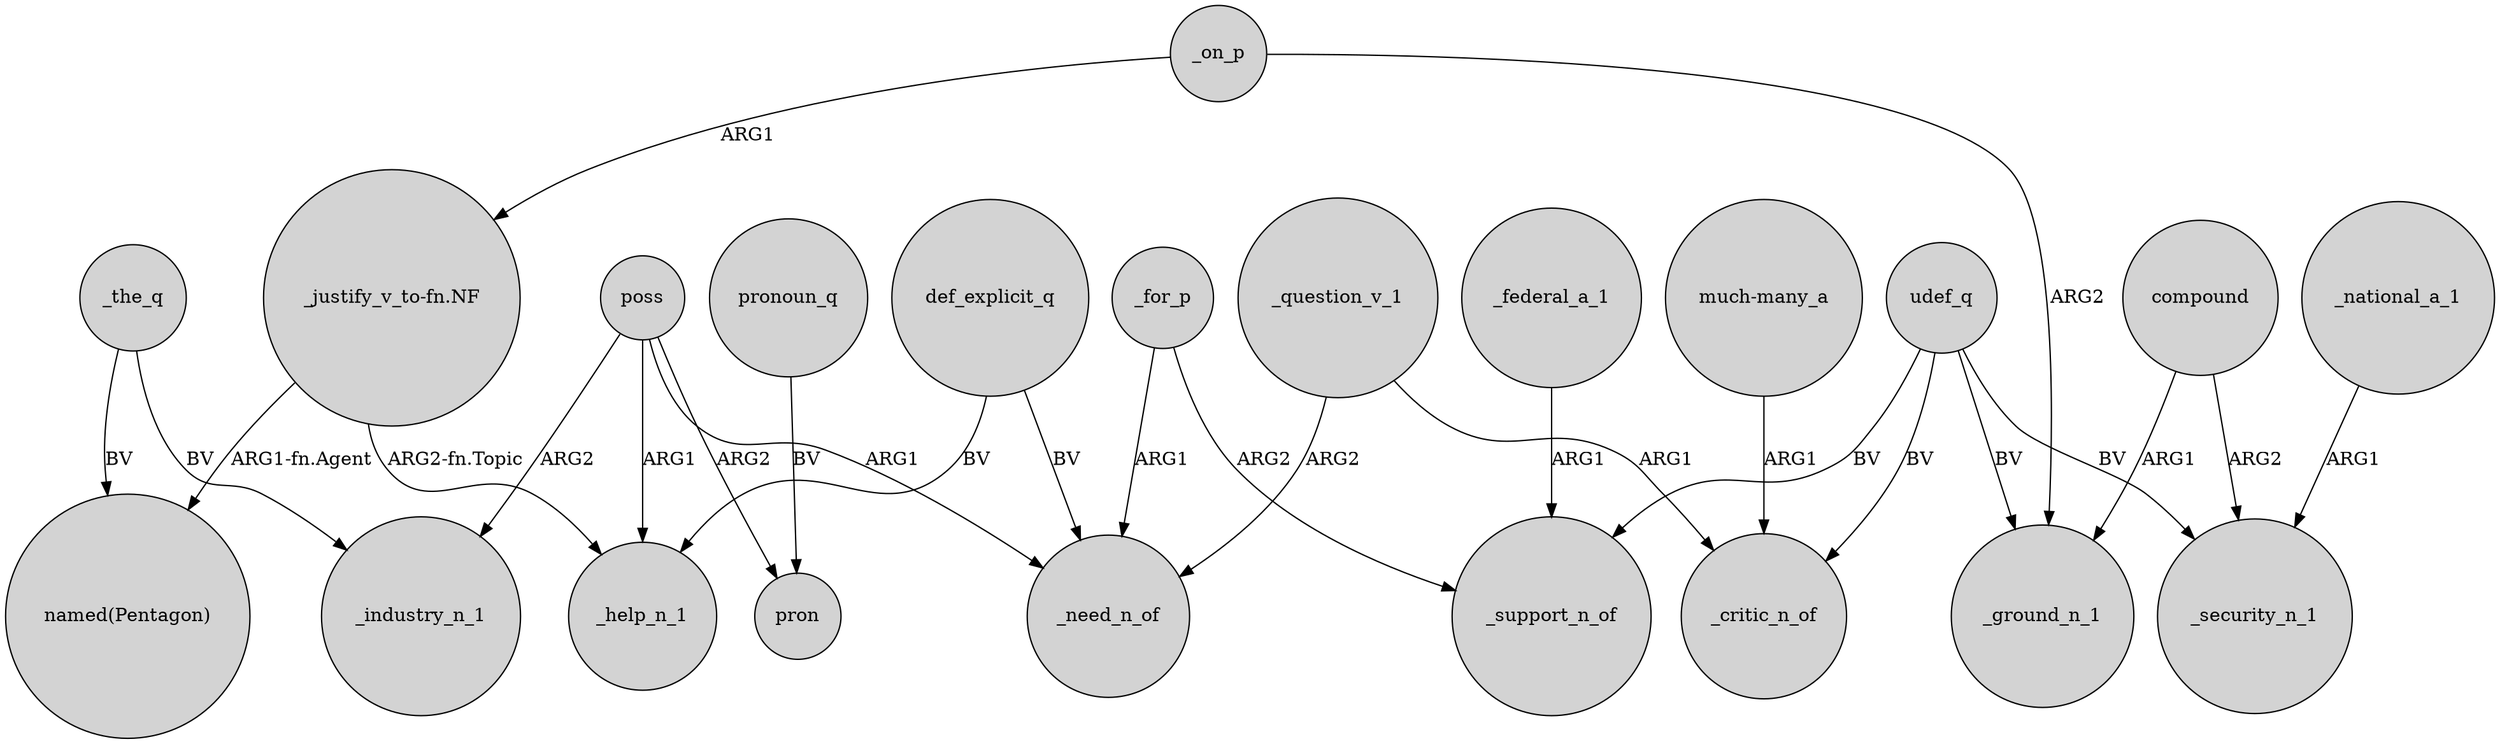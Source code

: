 digraph {
	node [shape=circle style=filled]
	"_justify_v_to-fn.NF" -> "named(Pentagon)" [label="ARG1-fn.Agent"]
	poss -> pron [label=ARG2]
	udef_q -> _ground_n_1 [label=BV]
	_for_p -> _need_n_of [label=ARG1]
	compound -> _ground_n_1 [label=ARG1]
	"much-many_a" -> _critic_n_of [label=ARG1]
	def_explicit_q -> _help_n_1 [label=BV]
	poss -> _industry_n_1 [label=ARG2]
	compound -> _security_n_1 [label=ARG2]
	udef_q -> _critic_n_of [label=BV]
	_national_a_1 -> _security_n_1 [label=ARG1]
	_the_q -> _industry_n_1 [label=BV]
	_on_p -> "_justify_v_to-fn.NF" [label=ARG1]
	_question_v_1 -> _critic_n_of [label=ARG1]
	pronoun_q -> pron [label=BV]
	_federal_a_1 -> _support_n_of [label=ARG1]
	"_justify_v_to-fn.NF" -> _help_n_1 [label="ARG2-fn.Topic"]
	_for_p -> _support_n_of [label=ARG2]
	_on_p -> _ground_n_1 [label=ARG2]
	udef_q -> _support_n_of [label=BV]
	_question_v_1 -> _need_n_of [label=ARG2]
	_the_q -> "named(Pentagon)" [label=BV]
	poss -> _need_n_of [label=ARG1]
	def_explicit_q -> _need_n_of [label=BV]
	udef_q -> _security_n_1 [label=BV]
	poss -> _help_n_1 [label=ARG1]
}
